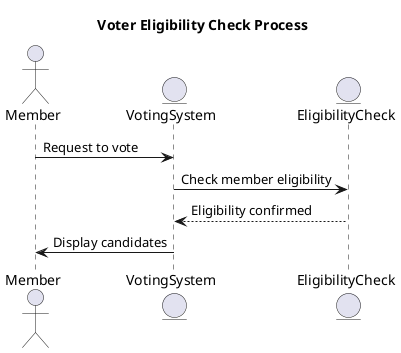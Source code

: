 @startuml
title Voter Eligibility Check Process

actor Member
entity VotingSystem
entity EligibilityCheck

Member -> VotingSystem: Request to vote
VotingSystem -> EligibilityCheck: Check member eligibility
EligibilityCheck --> VotingSystem: Eligibility confirmed
VotingSystem -> Member: Display candidates
@enduml
